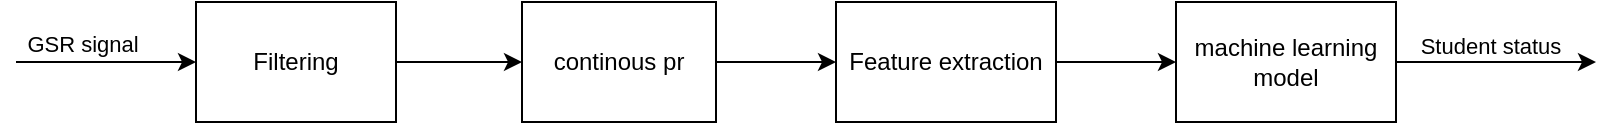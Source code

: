 <mxfile version="24.3.1" type="device">
  <diagram name="Page-1" id="9zM1ay9mYw8PqPHQyrjp">
    <mxGraphModel dx="1050" dy="565" grid="1" gridSize="10" guides="1" tooltips="1" connect="1" arrows="1" fold="1" page="1" pageScale="1" pageWidth="850" pageHeight="1100" math="0" shadow="0">
      <root>
        <mxCell id="0" />
        <mxCell id="1" parent="0" />
        <mxCell id="Tok8Ir3JnF3nQQ_PZ6XO-1" value="Filtering" style="rounded=0;whiteSpace=wrap;html=1;" vertex="1" parent="1">
          <mxGeometry x="130" y="200" width="100" height="60" as="geometry" />
        </mxCell>
        <mxCell id="Tok8Ir3JnF3nQQ_PZ6XO-4" value="" style="endArrow=classic;html=1;rounded=0;entryX=0;entryY=0.5;entryDx=0;entryDy=0;" edge="1" parent="1" target="Tok8Ir3JnF3nQQ_PZ6XO-1">
          <mxGeometry width="50" height="50" relative="1" as="geometry">
            <mxPoint x="40" y="230" as="sourcePoint" />
            <mxPoint x="90" y="220" as="targetPoint" />
          </mxGeometry>
        </mxCell>
        <mxCell id="Tok8Ir3JnF3nQQ_PZ6XO-5" value="GSR signal" style="edgeLabel;html=1;align=center;verticalAlign=middle;resizable=0;points=[];" vertex="1" connectable="0" parent="Tok8Ir3JnF3nQQ_PZ6XO-4">
          <mxGeometry x="-0.273" y="9" relative="1" as="geometry">
            <mxPoint as="offset" />
          </mxGeometry>
        </mxCell>
        <mxCell id="Tok8Ir3JnF3nQQ_PZ6XO-6" value="continous pr" style="rounded=0;whiteSpace=wrap;html=1;" vertex="1" parent="1">
          <mxGeometry x="293" y="200" width="97" height="60" as="geometry" />
        </mxCell>
        <mxCell id="Tok8Ir3JnF3nQQ_PZ6XO-7" value="" style="endArrow=classic;html=1;rounded=0;exitX=1;exitY=0.5;exitDx=0;exitDy=0;entryX=0;entryY=0.5;entryDx=0;entryDy=0;" edge="1" parent="1" source="Tok8Ir3JnF3nQQ_PZ6XO-1" target="Tok8Ir3JnF3nQQ_PZ6XO-6">
          <mxGeometry width="50" height="50" relative="1" as="geometry">
            <mxPoint x="310" y="330" as="sourcePoint" />
            <mxPoint x="360" y="280" as="targetPoint" />
          </mxGeometry>
        </mxCell>
        <mxCell id="Tok8Ir3JnF3nQQ_PZ6XO-8" value="Feature extraction" style="rounded=0;whiteSpace=wrap;html=1;" vertex="1" parent="1">
          <mxGeometry x="450" y="200" width="110" height="60" as="geometry" />
        </mxCell>
        <mxCell id="Tok8Ir3JnF3nQQ_PZ6XO-9" value="" style="endArrow=classic;html=1;rounded=0;exitX=1;exitY=0.5;exitDx=0;exitDy=0;entryX=0;entryY=0.5;entryDx=0;entryDy=0;" edge="1" parent="1" source="Tok8Ir3JnF3nQQ_PZ6XO-6" target="Tok8Ir3JnF3nQQ_PZ6XO-8">
          <mxGeometry width="50" height="50" relative="1" as="geometry">
            <mxPoint x="310" y="330" as="sourcePoint" />
            <mxPoint x="360" y="280" as="targetPoint" />
          </mxGeometry>
        </mxCell>
        <mxCell id="Tok8Ir3JnF3nQQ_PZ6XO-10" value="machine learning&lt;div&gt;model&lt;/div&gt;" style="rounded=0;whiteSpace=wrap;html=1;" vertex="1" parent="1">
          <mxGeometry x="620" y="200" width="110" height="60" as="geometry" />
        </mxCell>
        <mxCell id="Tok8Ir3JnF3nQQ_PZ6XO-11" value="" style="endArrow=classic;html=1;rounded=0;exitX=1;exitY=0.5;exitDx=0;exitDy=0;entryX=0;entryY=0.5;entryDx=0;entryDy=0;" edge="1" parent="1" source="Tok8Ir3JnF3nQQ_PZ6XO-8" target="Tok8Ir3JnF3nQQ_PZ6XO-10">
          <mxGeometry width="50" height="50" relative="1" as="geometry">
            <mxPoint x="360" y="330" as="sourcePoint" />
            <mxPoint x="410" y="280" as="targetPoint" />
          </mxGeometry>
        </mxCell>
        <mxCell id="Tok8Ir3JnF3nQQ_PZ6XO-12" value="" style="endArrow=classic;html=1;rounded=0;exitX=1;exitY=0.5;exitDx=0;exitDy=0;" edge="1" parent="1" source="Tok8Ir3JnF3nQQ_PZ6XO-10">
          <mxGeometry width="50" height="50" relative="1" as="geometry">
            <mxPoint x="400" y="320" as="sourcePoint" />
            <mxPoint x="830" y="230" as="targetPoint" />
          </mxGeometry>
        </mxCell>
        <mxCell id="Tok8Ir3JnF3nQQ_PZ6XO-13" value="Student status" style="edgeLabel;html=1;align=center;verticalAlign=middle;resizable=0;points=[];" vertex="1" connectable="0" parent="Tok8Ir3JnF3nQQ_PZ6XO-12">
          <mxGeometry x="-0.063" y="8" relative="1" as="geometry">
            <mxPoint as="offset" />
          </mxGeometry>
        </mxCell>
      </root>
    </mxGraphModel>
  </diagram>
</mxfile>
